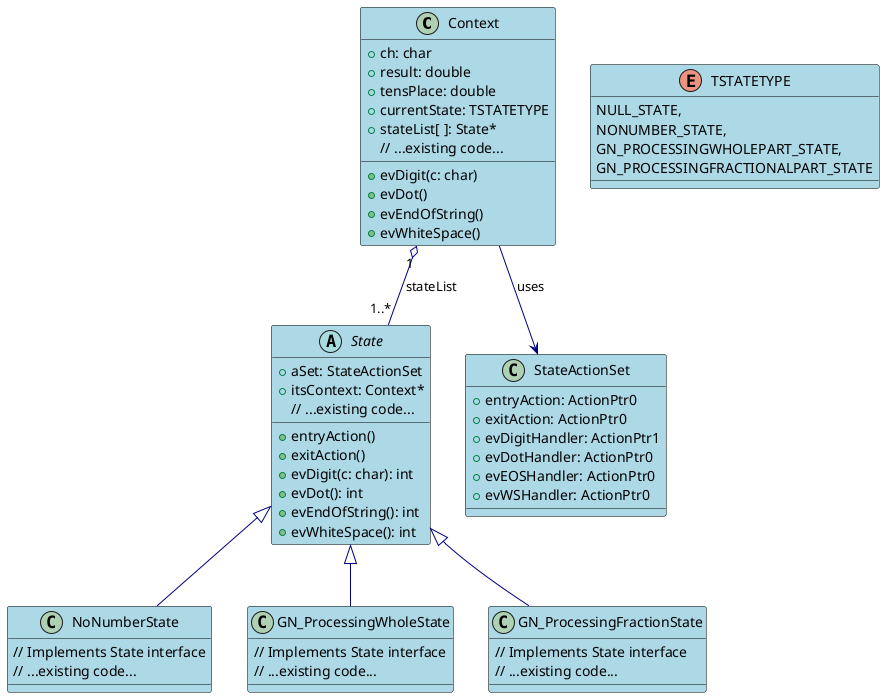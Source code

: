 @startuml StatePattern_ClassDiagram

skinparam class {
    BackgroundColor LightBlue
    ArrowColor Navy
    BorderColor Black
}

class Context {
    + ch: char
    + result: double
    + tensPlace: double
    + currentState: TSTATETYPE
    + stateList[ ]: State* 
    + evDigit(c: char)
    + evDot()
    + evEndOfString()
    + evWhiteSpace()
    // ...existing code...
}

abstract class State {
    + aSet: StateActionSet
    + itsContext: Context*
    + entryAction()
    + exitAction()
    + evDigit(c: char): int
    + evDot(): int
    + evEndOfString(): int
    + evWhiteSpace(): int
    // ...existing code...
}

class NoNumberState {
    // Implements State interface
    // ...existing code...
}

class GN_ProcessingWholeState {
    // Implements State interface
    // ...existing code...
}

class GN_ProcessingFractionState {
    // Implements State interface
    // ...existing code...
}

class StateActionSet {
    + entryAction: ActionPtr0
    + exitAction: ActionPtr0
    + evDigitHandler: ActionPtr1
    + evDotHandler: ActionPtr0
    + evEOSHandler: ActionPtr0
    + evWSHandler: ActionPtr0
}

Context "1" o-- "1..*" State : stateList
State <|-- NoNumberState
State <|-- GN_ProcessingWholeState
State <|-- GN_ProcessingFractionState
Context --> StateActionSet : uses

enum TSTATETYPE {
    NULL_STATE,
    NONUMBER_STATE,
    GN_PROCESSINGWHOLEPART_STATE,
    GN_PROCESSINGFRACTIONALPART_STATE
}

@enduml